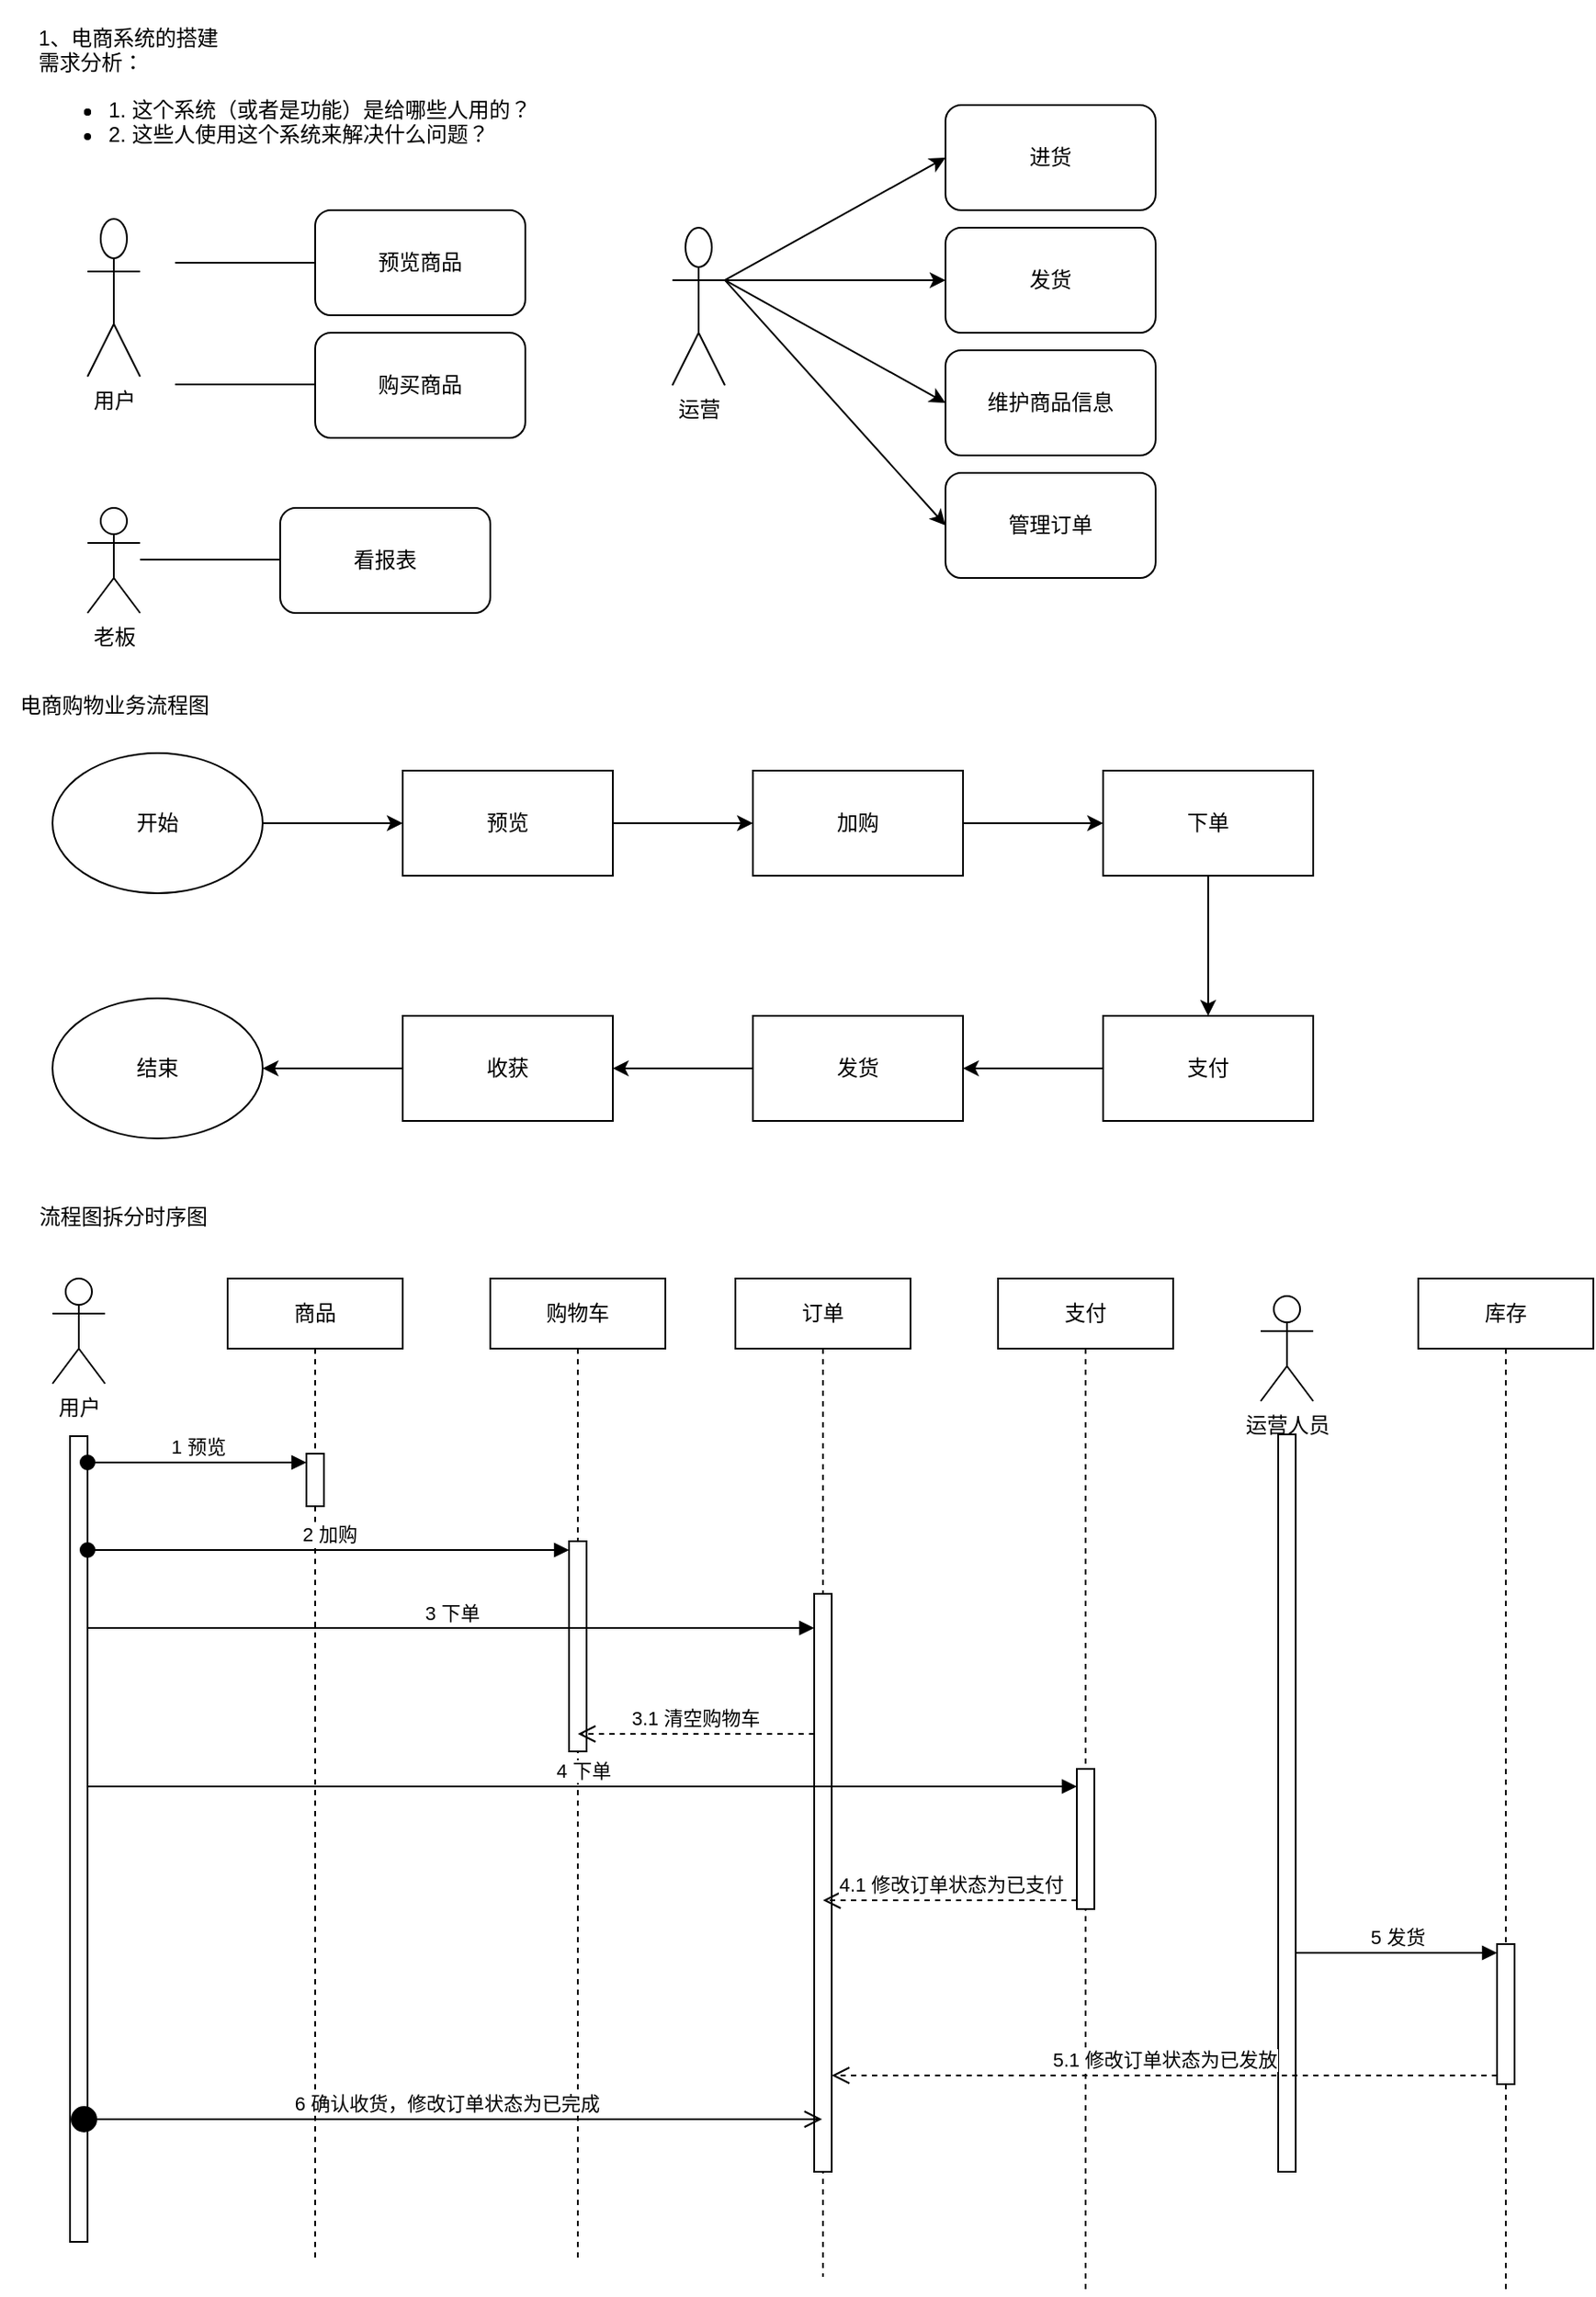 <mxfile version="24.6.4" type="github">
  <diagram name="用例图" id="i_Y4PKw0t_X387ri3_c1">
    <mxGraphModel dx="1050" dy="522" grid="1" gridSize="10" guides="1" tooltips="1" connect="1" arrows="1" fold="1" page="1" pageScale="1" pageWidth="827" pageHeight="1169" math="0" shadow="0">
      <root>
        <mxCell id="0" />
        <mxCell id="1" parent="0" />
        <mxCell id="1zf5niuunJw02QII2KFR-1" value="1、电商系统的搭建&lt;div&gt;需求分析：&lt;/div&gt;&lt;div&gt;&lt;ul&gt;&lt;li&gt;&lt;li&gt;1. 这个系统（或者是功能）是给哪些人用的？&lt;/li&gt;&lt;li&gt;2. 这些人使用这个系统来解决什么问题？&lt;/li&gt;&lt;/li&gt;&lt;/ul&gt;&lt;/div&gt;" style="text;html=1;align=left;verticalAlign=middle;whiteSpace=wrap;rounded=0;" vertex="1" parent="1">
          <mxGeometry x="20" y="30" width="480" height="110" as="geometry" />
        </mxCell>
        <mxCell id="1zf5niuunJw02QII2KFR-2" value="用户" style="shape=umlActor;verticalLabelPosition=bottom;verticalAlign=top;html=1;outlineConnect=0;" vertex="1" parent="1">
          <mxGeometry x="50" y="155" width="30" height="90" as="geometry" />
        </mxCell>
        <mxCell id="1zf5niuunJw02QII2KFR-19" style="rounded=0;orthogonalLoop=1;jettySize=auto;html=1;exitX=1;exitY=0.333;exitDx=0;exitDy=0;exitPerimeter=0;entryX=0;entryY=0.5;entryDx=0;entryDy=0;" edge="1" parent="1" source="1zf5niuunJw02QII2KFR-7" target="1zf5niuunJw02QII2KFR-15">
          <mxGeometry relative="1" as="geometry">
            <mxPoint x="460" y="170" as="targetPoint" />
          </mxGeometry>
        </mxCell>
        <mxCell id="1zf5niuunJw02QII2KFR-20" style="edgeStyle=orthogonalEdgeStyle;rounded=0;orthogonalLoop=1;jettySize=auto;html=1;exitX=1;exitY=0.333;exitDx=0;exitDy=0;exitPerimeter=0;entryX=0;entryY=0.5;entryDx=0;entryDy=0;" edge="1" parent="1" source="1zf5niuunJw02QII2KFR-7" target="1zf5niuunJw02QII2KFR-16">
          <mxGeometry relative="1" as="geometry" />
        </mxCell>
        <mxCell id="1zf5niuunJw02QII2KFR-21" style="rounded=0;orthogonalLoop=1;jettySize=auto;html=1;exitX=1;exitY=0.333;exitDx=0;exitDy=0;exitPerimeter=0;entryX=0;entryY=0.5;entryDx=0;entryDy=0;" edge="1" parent="1" source="1zf5niuunJw02QII2KFR-7" target="1zf5niuunJw02QII2KFR-17">
          <mxGeometry relative="1" as="geometry" />
        </mxCell>
        <mxCell id="1zf5niuunJw02QII2KFR-22" style="rounded=0;orthogonalLoop=1;jettySize=auto;html=1;exitX=1;exitY=0.333;exitDx=0;exitDy=0;exitPerimeter=0;entryX=0;entryY=0.5;entryDx=0;entryDy=0;" edge="1" parent="1" source="1zf5niuunJw02QII2KFR-7" target="1zf5niuunJw02QII2KFR-18">
          <mxGeometry relative="1" as="geometry" />
        </mxCell>
        <mxCell id="1zf5niuunJw02QII2KFR-7" value="运营" style="shape=umlActor;verticalLabelPosition=bottom;verticalAlign=top;html=1;outlineConnect=0;" vertex="1" parent="1">
          <mxGeometry x="384" y="160" width="30" height="90" as="geometry" />
        </mxCell>
        <mxCell id="1zf5niuunJw02QII2KFR-8" value="老板" style="shape=umlActor;verticalLabelPosition=bottom;verticalAlign=top;html=1;outlineConnect=0;" vertex="1" parent="1">
          <mxGeometry x="50" y="320" width="30" height="60" as="geometry" />
        </mxCell>
        <mxCell id="1zf5niuunJw02QII2KFR-9" value="" style="endArrow=none;html=1;rounded=0;" edge="1" parent="1">
          <mxGeometry width="50" height="50" relative="1" as="geometry">
            <mxPoint x="100" y="180" as="sourcePoint" />
            <mxPoint x="180" y="180" as="targetPoint" />
          </mxGeometry>
        </mxCell>
        <mxCell id="1zf5niuunJw02QII2KFR-10" value="" style="endArrow=none;html=1;rounded=0;" edge="1" parent="1">
          <mxGeometry width="50" height="50" relative="1" as="geometry">
            <mxPoint x="100" y="249.5" as="sourcePoint" />
            <mxPoint x="180" y="249.5" as="targetPoint" />
          </mxGeometry>
        </mxCell>
        <mxCell id="1zf5niuunJw02QII2KFR-11" value="" style="endArrow=none;html=1;rounded=0;" edge="1" parent="1">
          <mxGeometry width="50" height="50" relative="1" as="geometry">
            <mxPoint x="80" y="349.5" as="sourcePoint" />
            <mxPoint x="160" y="349.5" as="targetPoint" />
          </mxGeometry>
        </mxCell>
        <mxCell id="1zf5niuunJw02QII2KFR-12" value="看报表" style="rounded=1;whiteSpace=wrap;html=1;" vertex="1" parent="1">
          <mxGeometry x="160" y="320" width="120" height="60" as="geometry" />
        </mxCell>
        <mxCell id="1zf5niuunJw02QII2KFR-13" value="预览商品" style="rounded=1;whiteSpace=wrap;html=1;" vertex="1" parent="1">
          <mxGeometry x="180" y="150" width="120" height="60" as="geometry" />
        </mxCell>
        <mxCell id="1zf5niuunJw02QII2KFR-14" value="购买商品" style="rounded=1;whiteSpace=wrap;html=1;" vertex="1" parent="1">
          <mxGeometry x="180" y="220" width="120" height="60" as="geometry" />
        </mxCell>
        <mxCell id="1zf5niuunJw02QII2KFR-15" value="进货" style="rounded=1;whiteSpace=wrap;html=1;" vertex="1" parent="1">
          <mxGeometry x="540" y="90" width="120" height="60" as="geometry" />
        </mxCell>
        <mxCell id="1zf5niuunJw02QII2KFR-16" value="发货" style="rounded=1;whiteSpace=wrap;html=1;" vertex="1" parent="1">
          <mxGeometry x="540" y="160" width="120" height="60" as="geometry" />
        </mxCell>
        <mxCell id="1zf5niuunJw02QII2KFR-17" value="维护商品信息" style="rounded=1;whiteSpace=wrap;html=1;" vertex="1" parent="1">
          <mxGeometry x="540" y="230" width="120" height="60" as="geometry" />
        </mxCell>
        <mxCell id="1zf5niuunJw02QII2KFR-18" value="管理订单" style="rounded=1;whiteSpace=wrap;html=1;" vertex="1" parent="1">
          <mxGeometry x="540" y="300" width="120" height="60" as="geometry" />
        </mxCell>
        <mxCell id="1zf5niuunJw02QII2KFR-26" value="" style="edgeStyle=orthogonalEdgeStyle;rounded=0;orthogonalLoop=1;jettySize=auto;html=1;" edge="1" parent="1" source="1zf5niuunJw02QII2KFR-23" target="1zf5niuunJw02QII2KFR-25">
          <mxGeometry relative="1" as="geometry" />
        </mxCell>
        <mxCell id="1zf5niuunJw02QII2KFR-23" value="开始" style="ellipse;whiteSpace=wrap;html=1;" vertex="1" parent="1">
          <mxGeometry x="30" y="460" width="120" height="80" as="geometry" />
        </mxCell>
        <mxCell id="1zf5niuunJw02QII2KFR-24" value="结束" style="ellipse;whiteSpace=wrap;html=1;" vertex="1" parent="1">
          <mxGeometry x="30" y="600" width="120" height="80" as="geometry" />
        </mxCell>
        <mxCell id="1zf5niuunJw02QII2KFR-28" value="" style="edgeStyle=orthogonalEdgeStyle;rounded=0;orthogonalLoop=1;jettySize=auto;html=1;" edge="1" parent="1" source="1zf5niuunJw02QII2KFR-25" target="1zf5niuunJw02QII2KFR-27">
          <mxGeometry relative="1" as="geometry" />
        </mxCell>
        <mxCell id="1zf5niuunJw02QII2KFR-25" value="预览" style="whiteSpace=wrap;html=1;" vertex="1" parent="1">
          <mxGeometry x="230" y="470" width="120" height="60" as="geometry" />
        </mxCell>
        <mxCell id="1zf5niuunJw02QII2KFR-30" value="" style="edgeStyle=orthogonalEdgeStyle;rounded=0;orthogonalLoop=1;jettySize=auto;html=1;" edge="1" parent="1" source="1zf5niuunJw02QII2KFR-27" target="1zf5niuunJw02QII2KFR-29">
          <mxGeometry relative="1" as="geometry" />
        </mxCell>
        <mxCell id="1zf5niuunJw02QII2KFR-27" value="加购" style="whiteSpace=wrap;html=1;" vertex="1" parent="1">
          <mxGeometry x="430" y="470" width="120" height="60" as="geometry" />
        </mxCell>
        <mxCell id="1zf5niuunJw02QII2KFR-32" value="" style="edgeStyle=orthogonalEdgeStyle;rounded=0;orthogonalLoop=1;jettySize=auto;html=1;" edge="1" parent="1" source="1zf5niuunJw02QII2KFR-29" target="1zf5niuunJw02QII2KFR-31">
          <mxGeometry relative="1" as="geometry" />
        </mxCell>
        <mxCell id="1zf5niuunJw02QII2KFR-29" value="下单" style="whiteSpace=wrap;html=1;" vertex="1" parent="1">
          <mxGeometry x="630" y="470" width="120" height="60" as="geometry" />
        </mxCell>
        <mxCell id="1zf5niuunJw02QII2KFR-34" value="" style="edgeStyle=orthogonalEdgeStyle;rounded=0;orthogonalLoop=1;jettySize=auto;html=1;" edge="1" parent="1" source="1zf5niuunJw02QII2KFR-31" target="1zf5niuunJw02QII2KFR-33">
          <mxGeometry relative="1" as="geometry" />
        </mxCell>
        <mxCell id="1zf5niuunJw02QII2KFR-31" value="支付" style="whiteSpace=wrap;html=1;" vertex="1" parent="1">
          <mxGeometry x="630" y="610" width="120" height="60" as="geometry" />
        </mxCell>
        <mxCell id="1zf5niuunJw02QII2KFR-36" value="" style="edgeStyle=orthogonalEdgeStyle;rounded=0;orthogonalLoop=1;jettySize=auto;html=1;" edge="1" parent="1" source="1zf5niuunJw02QII2KFR-33" target="1zf5niuunJw02QII2KFR-35">
          <mxGeometry relative="1" as="geometry" />
        </mxCell>
        <mxCell id="1zf5niuunJw02QII2KFR-33" value="发货" style="whiteSpace=wrap;html=1;" vertex="1" parent="1">
          <mxGeometry x="430" y="610" width="120" height="60" as="geometry" />
        </mxCell>
        <mxCell id="1zf5niuunJw02QII2KFR-37" style="edgeStyle=orthogonalEdgeStyle;rounded=0;orthogonalLoop=1;jettySize=auto;html=1;exitX=0;exitY=0.5;exitDx=0;exitDy=0;" edge="1" parent="1" source="1zf5niuunJw02QII2KFR-35" target="1zf5niuunJw02QII2KFR-24">
          <mxGeometry relative="1" as="geometry" />
        </mxCell>
        <mxCell id="1zf5niuunJw02QII2KFR-35" value="收获" style="whiteSpace=wrap;html=1;" vertex="1" parent="1">
          <mxGeometry x="230" y="610" width="120" height="60" as="geometry" />
        </mxCell>
        <mxCell id="1zf5niuunJw02QII2KFR-38" value="电商购物业务流程图" style="text;html=1;align=center;verticalAlign=middle;resizable=0;points=[];autosize=1;strokeColor=none;fillColor=none;" vertex="1" parent="1">
          <mxGeometry y="418" width="130" height="30" as="geometry" />
        </mxCell>
        <mxCell id="1zf5niuunJw02QII2KFR-39" value="流程图拆分时序图" style="text;html=1;align=center;verticalAlign=middle;resizable=0;points=[];autosize=1;strokeColor=none;fillColor=none;" vertex="1" parent="1">
          <mxGeometry x="10" y="710" width="120" height="30" as="geometry" />
        </mxCell>
        <mxCell id="1zf5niuunJw02QII2KFR-40" value="商品" style="shape=umlLifeline;perimeter=lifelinePerimeter;whiteSpace=wrap;html=1;container=1;dropTarget=0;collapsible=0;recursiveResize=0;outlineConnect=0;portConstraint=eastwest;newEdgeStyle={&quot;curved&quot;:0,&quot;rounded&quot;:0};" vertex="1" parent="1">
          <mxGeometry x="130" y="760" width="100" height="560" as="geometry" />
        </mxCell>
        <mxCell id="1zf5niuunJw02QII2KFR-49" value="" style="html=1;points=[[0,0,0,0,5],[0,1,0,0,-5],[1,0,0,0,5],[1,1,0,0,-5]];perimeter=orthogonalPerimeter;outlineConnect=0;targetShapes=umlLifeline;portConstraint=eastwest;newEdgeStyle={&quot;curved&quot;:0,&quot;rounded&quot;:0};" vertex="1" parent="1zf5niuunJw02QII2KFR-40">
          <mxGeometry x="45" y="100" width="10" height="30" as="geometry" />
        </mxCell>
        <mxCell id="1zf5niuunJw02QII2KFR-41" value="购物车" style="shape=umlLifeline;perimeter=lifelinePerimeter;whiteSpace=wrap;html=1;container=1;dropTarget=0;collapsible=0;recursiveResize=0;outlineConnect=0;portConstraint=eastwest;newEdgeStyle={&quot;curved&quot;:0,&quot;rounded&quot;:0};" vertex="1" parent="1">
          <mxGeometry x="280" y="760" width="100" height="560" as="geometry" />
        </mxCell>
        <mxCell id="1zf5niuunJw02QII2KFR-51" value="" style="html=1;points=[[0,0,0,0,5],[0,1,0,0,-5],[1,0,0,0,5],[1,1,0,0,-5]];perimeter=orthogonalPerimeter;outlineConnect=0;targetShapes=umlLifeline;portConstraint=eastwest;newEdgeStyle={&quot;curved&quot;:0,&quot;rounded&quot;:0};" vertex="1" parent="1zf5niuunJw02QII2KFR-41">
          <mxGeometry x="45" y="150" width="10" height="120" as="geometry" />
        </mxCell>
        <mxCell id="1zf5niuunJw02QII2KFR-42" value="订单" style="shape=umlLifeline;perimeter=lifelinePerimeter;whiteSpace=wrap;html=1;container=1;dropTarget=0;collapsible=0;recursiveResize=0;outlineConnect=0;portConstraint=eastwest;newEdgeStyle={&quot;curved&quot;:0,&quot;rounded&quot;:0};" vertex="1" parent="1">
          <mxGeometry x="420" y="760" width="100" height="300" as="geometry" />
        </mxCell>
        <mxCell id="1zf5niuunJw02QII2KFR-43" value="订单" style="shape=umlLifeline;perimeter=lifelinePerimeter;whiteSpace=wrap;html=1;container=1;dropTarget=0;collapsible=0;recursiveResize=0;outlineConnect=0;portConstraint=eastwest;newEdgeStyle={&quot;curved&quot;:0,&quot;rounded&quot;:0};" vertex="1" parent="1">
          <mxGeometry x="420" y="760" width="100" height="570" as="geometry" />
        </mxCell>
        <mxCell id="1zf5niuunJw02QII2KFR-55" value="" style="html=1;points=[[0,0,0,0,5],[0,1,0,0,-5],[1,0,0,0,5],[1,1,0,0,-5]];perimeter=orthogonalPerimeter;outlineConnect=0;targetShapes=umlLifeline;portConstraint=eastwest;newEdgeStyle={&quot;curved&quot;:0,&quot;rounded&quot;:0};" vertex="1" parent="1zf5niuunJw02QII2KFR-43">
          <mxGeometry x="45" y="180" width="10" height="330" as="geometry" />
        </mxCell>
        <mxCell id="1zf5niuunJw02QII2KFR-44" value="支付" style="shape=umlLifeline;perimeter=lifelinePerimeter;whiteSpace=wrap;html=1;container=1;dropTarget=0;collapsible=0;recursiveResize=0;outlineConnect=0;portConstraint=eastwest;newEdgeStyle={&quot;curved&quot;:0,&quot;rounded&quot;:0};" vertex="1" parent="1">
          <mxGeometry x="570" y="760" width="100" height="580" as="geometry" />
        </mxCell>
        <mxCell id="1zf5niuunJw02QII2KFR-60" value="" style="html=1;points=[[0,0,0,0,5],[0,1,0,0,-5],[1,0,0,0,5],[1,1,0,0,-5]];perimeter=orthogonalPerimeter;outlineConnect=0;targetShapes=umlLifeline;portConstraint=eastwest;newEdgeStyle={&quot;curved&quot;:0,&quot;rounded&quot;:0};" vertex="1" parent="1zf5niuunJw02QII2KFR-44">
          <mxGeometry x="45" y="280" width="10" height="80" as="geometry" />
        </mxCell>
        <mxCell id="1zf5niuunJw02QII2KFR-45" value="库存" style="shape=umlLifeline;perimeter=lifelinePerimeter;whiteSpace=wrap;html=1;container=1;dropTarget=0;collapsible=0;recursiveResize=0;outlineConnect=0;portConstraint=eastwest;newEdgeStyle={&quot;curved&quot;:0,&quot;rounded&quot;:0};" vertex="1" parent="1">
          <mxGeometry x="810" y="760" width="100" height="580" as="geometry" />
        </mxCell>
        <mxCell id="1zf5niuunJw02QII2KFR-64" value="" style="html=1;points=[[0,0,0,0,5],[0,1,0,0,-5],[1,0,0,0,5],[1,1,0,0,-5]];perimeter=orthogonalPerimeter;outlineConnect=0;targetShapes=umlLifeline;portConstraint=eastwest;newEdgeStyle={&quot;curved&quot;:0,&quot;rounded&quot;:0};" vertex="1" parent="1zf5niuunJw02QII2KFR-45">
          <mxGeometry x="45" y="380" width="10" height="80" as="geometry" />
        </mxCell>
        <mxCell id="1zf5niuunJw02QII2KFR-46" value="运营人员" style="shape=umlActor;verticalLabelPosition=bottom;verticalAlign=top;html=1;" vertex="1" parent="1">
          <mxGeometry x="720" y="770" width="30" height="60" as="geometry" />
        </mxCell>
        <mxCell id="1zf5niuunJw02QII2KFR-47" value="用户" style="shape=umlActor;verticalLabelPosition=bottom;verticalAlign=top;html=1;" vertex="1" parent="1">
          <mxGeometry x="30" y="760" width="30" height="60" as="geometry" />
        </mxCell>
        <mxCell id="1zf5niuunJw02QII2KFR-48" value="" style="html=1;points=[[0,0,0,0,5],[0,1,0,0,-5],[1,0,0,0,5],[1,1,0,0,-5]];perimeter=orthogonalPerimeter;outlineConnect=0;targetShapes=umlLifeline;portConstraint=eastwest;newEdgeStyle={&quot;curved&quot;:0,&quot;rounded&quot;:0};" vertex="1" parent="1">
          <mxGeometry x="40" y="850" width="10" height="460" as="geometry" />
        </mxCell>
        <mxCell id="1zf5niuunJw02QII2KFR-50" value="1 预览" style="html=1;verticalAlign=bottom;startArrow=oval;endArrow=block;startSize=8;curved=0;rounded=0;entryX=0;entryY=0;entryDx=0;entryDy=5;" edge="1" target="1zf5niuunJw02QII2KFR-49" parent="1" source="1zf5niuunJw02QII2KFR-48">
          <mxGeometry x="0.008" relative="1" as="geometry">
            <mxPoint x="105" y="875" as="sourcePoint" />
            <mxPoint as="offset" />
          </mxGeometry>
        </mxCell>
        <mxCell id="1zf5niuunJw02QII2KFR-52" value="2 加购" style="html=1;verticalAlign=bottom;startArrow=oval;endArrow=block;startSize=8;curved=0;rounded=0;entryX=0;entryY=0;entryDx=0;entryDy=5;" edge="1" target="1zf5niuunJw02QII2KFR-51" parent="1" source="1zf5niuunJw02QII2KFR-48">
          <mxGeometry relative="1" as="geometry">
            <mxPoint x="255" y="915" as="sourcePoint" />
          </mxGeometry>
        </mxCell>
        <mxCell id="1zf5niuunJw02QII2KFR-56" value="3 下单" style="html=1;verticalAlign=bottom;endArrow=block;curved=0;rounded=0;entryX=0;entryY=0;entryDx=0;entryDy=5;" edge="1" parent="1">
          <mxGeometry relative="1" as="geometry">
            <mxPoint x="50" y="959.5" as="sourcePoint" />
            <mxPoint x="465" y="959.5" as="targetPoint" />
          </mxGeometry>
        </mxCell>
        <mxCell id="1zf5niuunJw02QII2KFR-57" value="3.1 清空购物车" style="html=1;verticalAlign=bottom;endArrow=open;dashed=1;endSize=8;curved=0;rounded=0;" edge="1" source="1zf5niuunJw02QII2KFR-55" parent="1" target="1zf5niuunJw02QII2KFR-41">
          <mxGeometry x="0.004" relative="1" as="geometry">
            <mxPoint x="395" y="1015" as="targetPoint" />
            <Array as="points">
              <mxPoint x="410" y="1020" />
            </Array>
            <mxPoint as="offset" />
          </mxGeometry>
        </mxCell>
        <mxCell id="1zf5niuunJw02QII2KFR-61" value="4 下单" style="html=1;verticalAlign=bottom;endArrow=block;curved=0;rounded=0;entryX=0;entryY=0;entryDx=0;entryDy=5;" edge="1" parent="1">
          <mxGeometry x="0.002" relative="1" as="geometry">
            <mxPoint x="50" y="1050" as="sourcePoint" />
            <mxPoint x="615" y="1050" as="targetPoint" />
            <mxPoint as="offset" />
          </mxGeometry>
        </mxCell>
        <mxCell id="1zf5niuunJw02QII2KFR-62" value="4.1 修改订单状态为已支付" style="html=1;verticalAlign=bottom;endArrow=open;dashed=1;endSize=8;curved=0;rounded=0;exitX=0;exitY=1;exitDx=0;exitDy=-5;" edge="1" source="1zf5niuunJw02QII2KFR-60" parent="1" target="1zf5niuunJw02QII2KFR-43">
          <mxGeometry relative="1" as="geometry">
            <mxPoint x="545" y="1115" as="targetPoint" />
          </mxGeometry>
        </mxCell>
        <mxCell id="1zf5niuunJw02QII2KFR-63" value="" style="html=1;points=[[0,0,0,0,5],[0,1,0,0,-5],[1,0,0,0,5],[1,1,0,0,-5]];perimeter=orthogonalPerimeter;outlineConnect=0;targetShapes=umlLifeline;portConstraint=eastwest;newEdgeStyle={&quot;curved&quot;:0,&quot;rounded&quot;:0};" vertex="1" parent="1">
          <mxGeometry x="730" y="849" width="10" height="421" as="geometry" />
        </mxCell>
        <mxCell id="1zf5niuunJw02QII2KFR-65" value="5 发货" style="html=1;verticalAlign=bottom;endArrow=block;curved=0;rounded=0;entryX=0;entryY=0;entryDx=0;entryDy=5;" edge="1" target="1zf5niuunJw02QII2KFR-64" parent="1" source="1zf5niuunJw02QII2KFR-63">
          <mxGeometry relative="1" as="geometry">
            <mxPoint x="785" y="1145" as="sourcePoint" />
          </mxGeometry>
        </mxCell>
        <mxCell id="1zf5niuunJw02QII2KFR-66" value="5.1 修改订单状态为已发放" style="html=1;verticalAlign=bottom;endArrow=open;dashed=1;endSize=8;curved=0;rounded=0;exitX=0;exitY=1;exitDx=0;exitDy=-5;" edge="1" source="1zf5niuunJw02QII2KFR-64" parent="1" target="1zf5niuunJw02QII2KFR-55">
          <mxGeometry relative="1" as="geometry">
            <mxPoint x="785" y="1215" as="targetPoint" />
          </mxGeometry>
        </mxCell>
        <mxCell id="1zf5niuunJw02QII2KFR-67" value="6 确认收货，修改订单状态为已完成" style="html=1;verticalAlign=bottom;startArrow=circle;startFill=1;endArrow=open;startSize=6;endSize=8;curved=0;rounded=0;" edge="1" parent="1" target="1zf5niuunJw02QII2KFR-43">
          <mxGeometry width="80" relative="1" as="geometry">
            <mxPoint x="40" y="1240" as="sourcePoint" />
            <mxPoint x="120" y="1240" as="targetPoint" />
          </mxGeometry>
        </mxCell>
      </root>
    </mxGraphModel>
  </diagram>
</mxfile>
